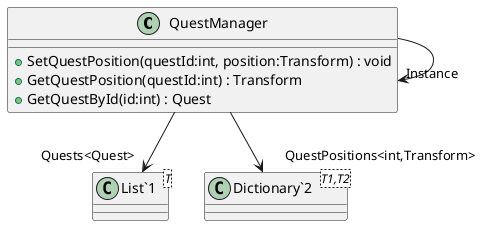 @startuml
class QuestManager {
    + SetQuestPosition(questId:int, position:Transform) : void
    + GetQuestPosition(questId:int) : Transform
    + GetQuestById(id:int) : Quest
}
class "List`1"<T> {
}
class "Dictionary`2"<T1,T2> {
}
QuestManager --> "Instance" QuestManager
QuestManager --> "Quests<Quest>" "List`1"
QuestManager --> "QuestPositions<int,Transform>" "Dictionary`2"
@enduml
